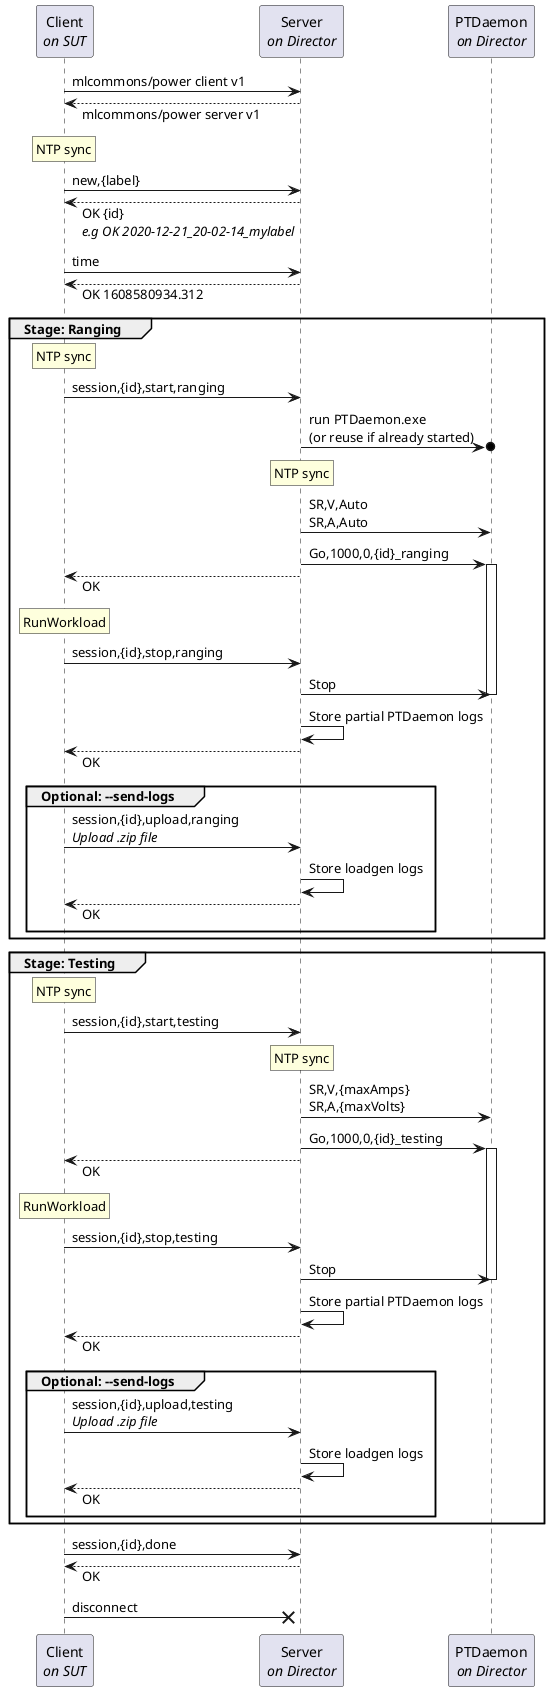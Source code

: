 # Sequence diargam in PlantUML format
# This file is used to generate sequence.png

@startuml

skinparam responseMessageBelowArrow true

participant "Client\n//on SUT//" as Client
participant "Server\n//on Director//" as Server
participant "PTDaemon\n//on Director//" as PTDaemon

Client -> Server: mlcommons/power client v1
Client <-- Server: mlcommons/power server v1

rnote over Client
    NTP sync
endnote

Client -> Server: new,{label}
Client <-- Server: OK {id}\n//e.g OK 2020-12-21_20-02-14_mylabel//

Client -> Server: time
Client <-- Server: OK 1608580934.312

group Stage: Ranging
    rnote over Client
        NTP sync
    endnote

    Client -> Server: session,{id},start,ranging
    Server ->o PTDaemon: run PTDaemon.exe\n(or reuse if already started)
    rnote over Server
        NTP sync
    endnote
    Server -> PTDaemon: SR,V,Auto\nSR,A,Auto
    Server -> PTDaemon: Go,1000,0,{id}_ranging
    
    activate PTDaemon
    Client <-- Server: OK
    
    rnote over Client
        RunWorkload
    endnote
    
    Client -> Server: session,{id},stop,ranging
    Server -> PTDaemon: Stop
    deactivate PTDaemon
    Server -> Server: Store partial PTDaemon logs
    Client <-- Server: OK
    
    group Optional: --send-logs
        Client -> Server: session,{id},upload,ranging\n//Upload .zip file//
        Server -> Server: Store loadgen logs
        Client <-- Server: OK
    end
end

group Stage: Testing
    rnote over Client
        NTP sync
    endnote

    Client -> Server: session,{id},start,testing
    rnote over Server
        NTP sync
    endnote
    Server -> PTDaemon: SR,V,{maxAmps}\nSR,A,{maxVolts}
    Server -> PTDaemon: Go,1000,0,{id}_testing
    
    activate PTDaemon
    Client <-- Server: OK
    
    rnote over Client
        RunWorkload
    endnote
    
    Client -> Server: session,{id},stop,testing
    Server -> PTDaemon: Stop
    deactivate PTDaemon
    Server -> Server: Store partial PTDaemon logs
    Client <-- Server: OK
    
    group Optional: --send-logs
        Client -> Server: session,{id},upload,testing\n//Upload .zip file//
        Server -> Server: Store loadgen logs
        Client <-- Server: OK
    end
end

Client -> Server: session,{id},done
Client <-- Server: OK

Client ->x Server: disconnect

@enduml
